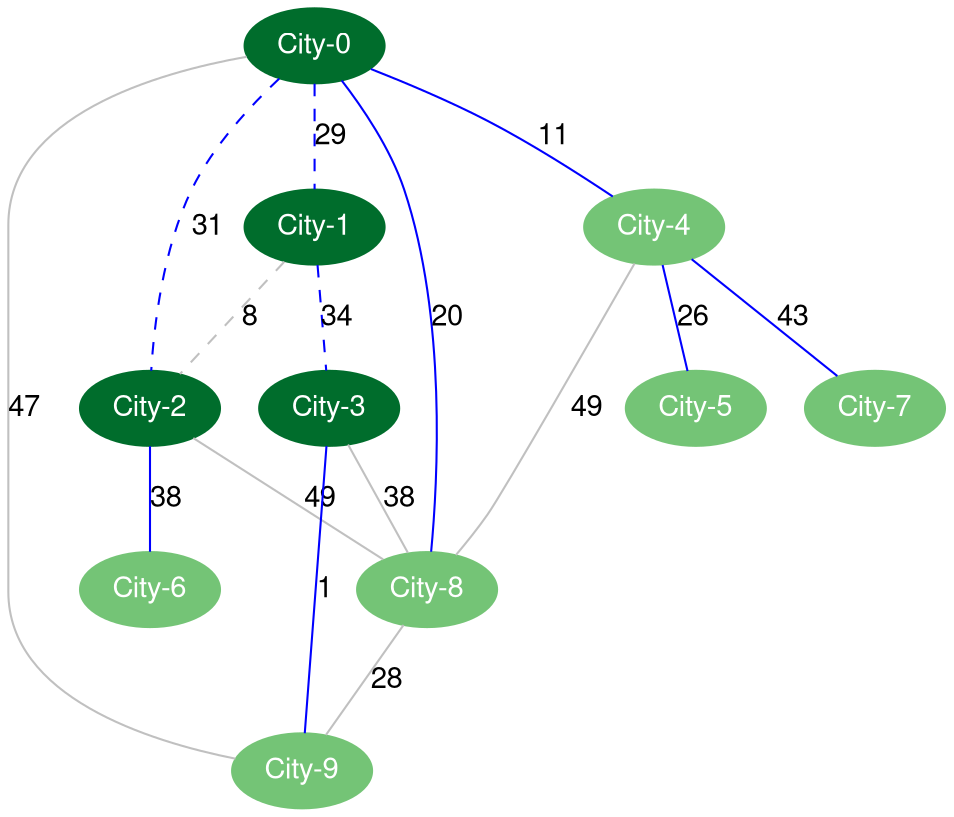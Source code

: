 strict graph G{    fontname="Helvetica,Arial,sans-serif"
    node [fontname="Helvetica,Arial,sans-serif",colorscheme=greens9]
    edge [fontname="Helvetica,Arial,sans-serif"]
0 [label="City-0", style=filled, color=8,fontcolor=white]
1 [label="City-1", style=filled, color=8,fontcolor=white]
2 [label="City-2", style=filled, color=8,fontcolor=white]
3 [label="City-3", style=filled, color=8,fontcolor=white]
4 [label="City-4", style=filled, color=5,fontcolor=white]
5 [label="City-5", style=filled, color=5,fontcolor=white]
6 [label="City-6", style=filled, color=5,fontcolor=white]
7 [label="City-7", style=filled, color=5,fontcolor=white]
8 [label="City-8", style=filled, color=5,fontcolor=white]
9 [label="City-9", style=filled, color=5,fontcolor=white]
0 -- 1 [label=29, style=dashed, color=gray]
0 -- 2 [label=31, style=dashed, color=gray]
0 -- 4 [label=11, style=line, color=gray]
0 -- 8 [label=20, style=line, color=gray]
0 -- 9 [label=47, style=line, color=gray]
1 -- 2 [label=8, style=dashed, color=gray]
1 -- 3 [label=34, style=dashed, color=gray]
2 -- 6 [label=38, style=line, color=gray]
2 -- 8 [label=49, style=line, color=gray]
3 -- 8 [label=38, style=line, color=gray]
3 -- 9 [label=1, style=line, color=gray]
4 -- 5 [label=26, style=line, color=gray]
4 -- 7 [label=43, style=line, color=gray]
4 -- 8 [label=49, style=line, color=gray]
8 -- 9 [label=28, style=line, color=gray]
1 -- 3 [label=34, style=dashed, color=blue]
0 -- 2 [label=31, style=dashed, color=blue]
0 -- 1 [label=29, style=dashed, color=blue]
4 -- 0 [label=11, style=line, color=blue]
5 -- 4 [label=26, style=line, color=blue]
4 -- 0 [label=11, style=line, color=blue]
6 -- 2 [label=38, style=line, color=blue]
7 -- 4 [label=43, style=line, color=blue]
4 -- 0 [label=11, style=line, color=blue]
8 -- 0 [label=20, style=line, color=blue]
9 -- 3 [label=1, style=line, color=blue]
}